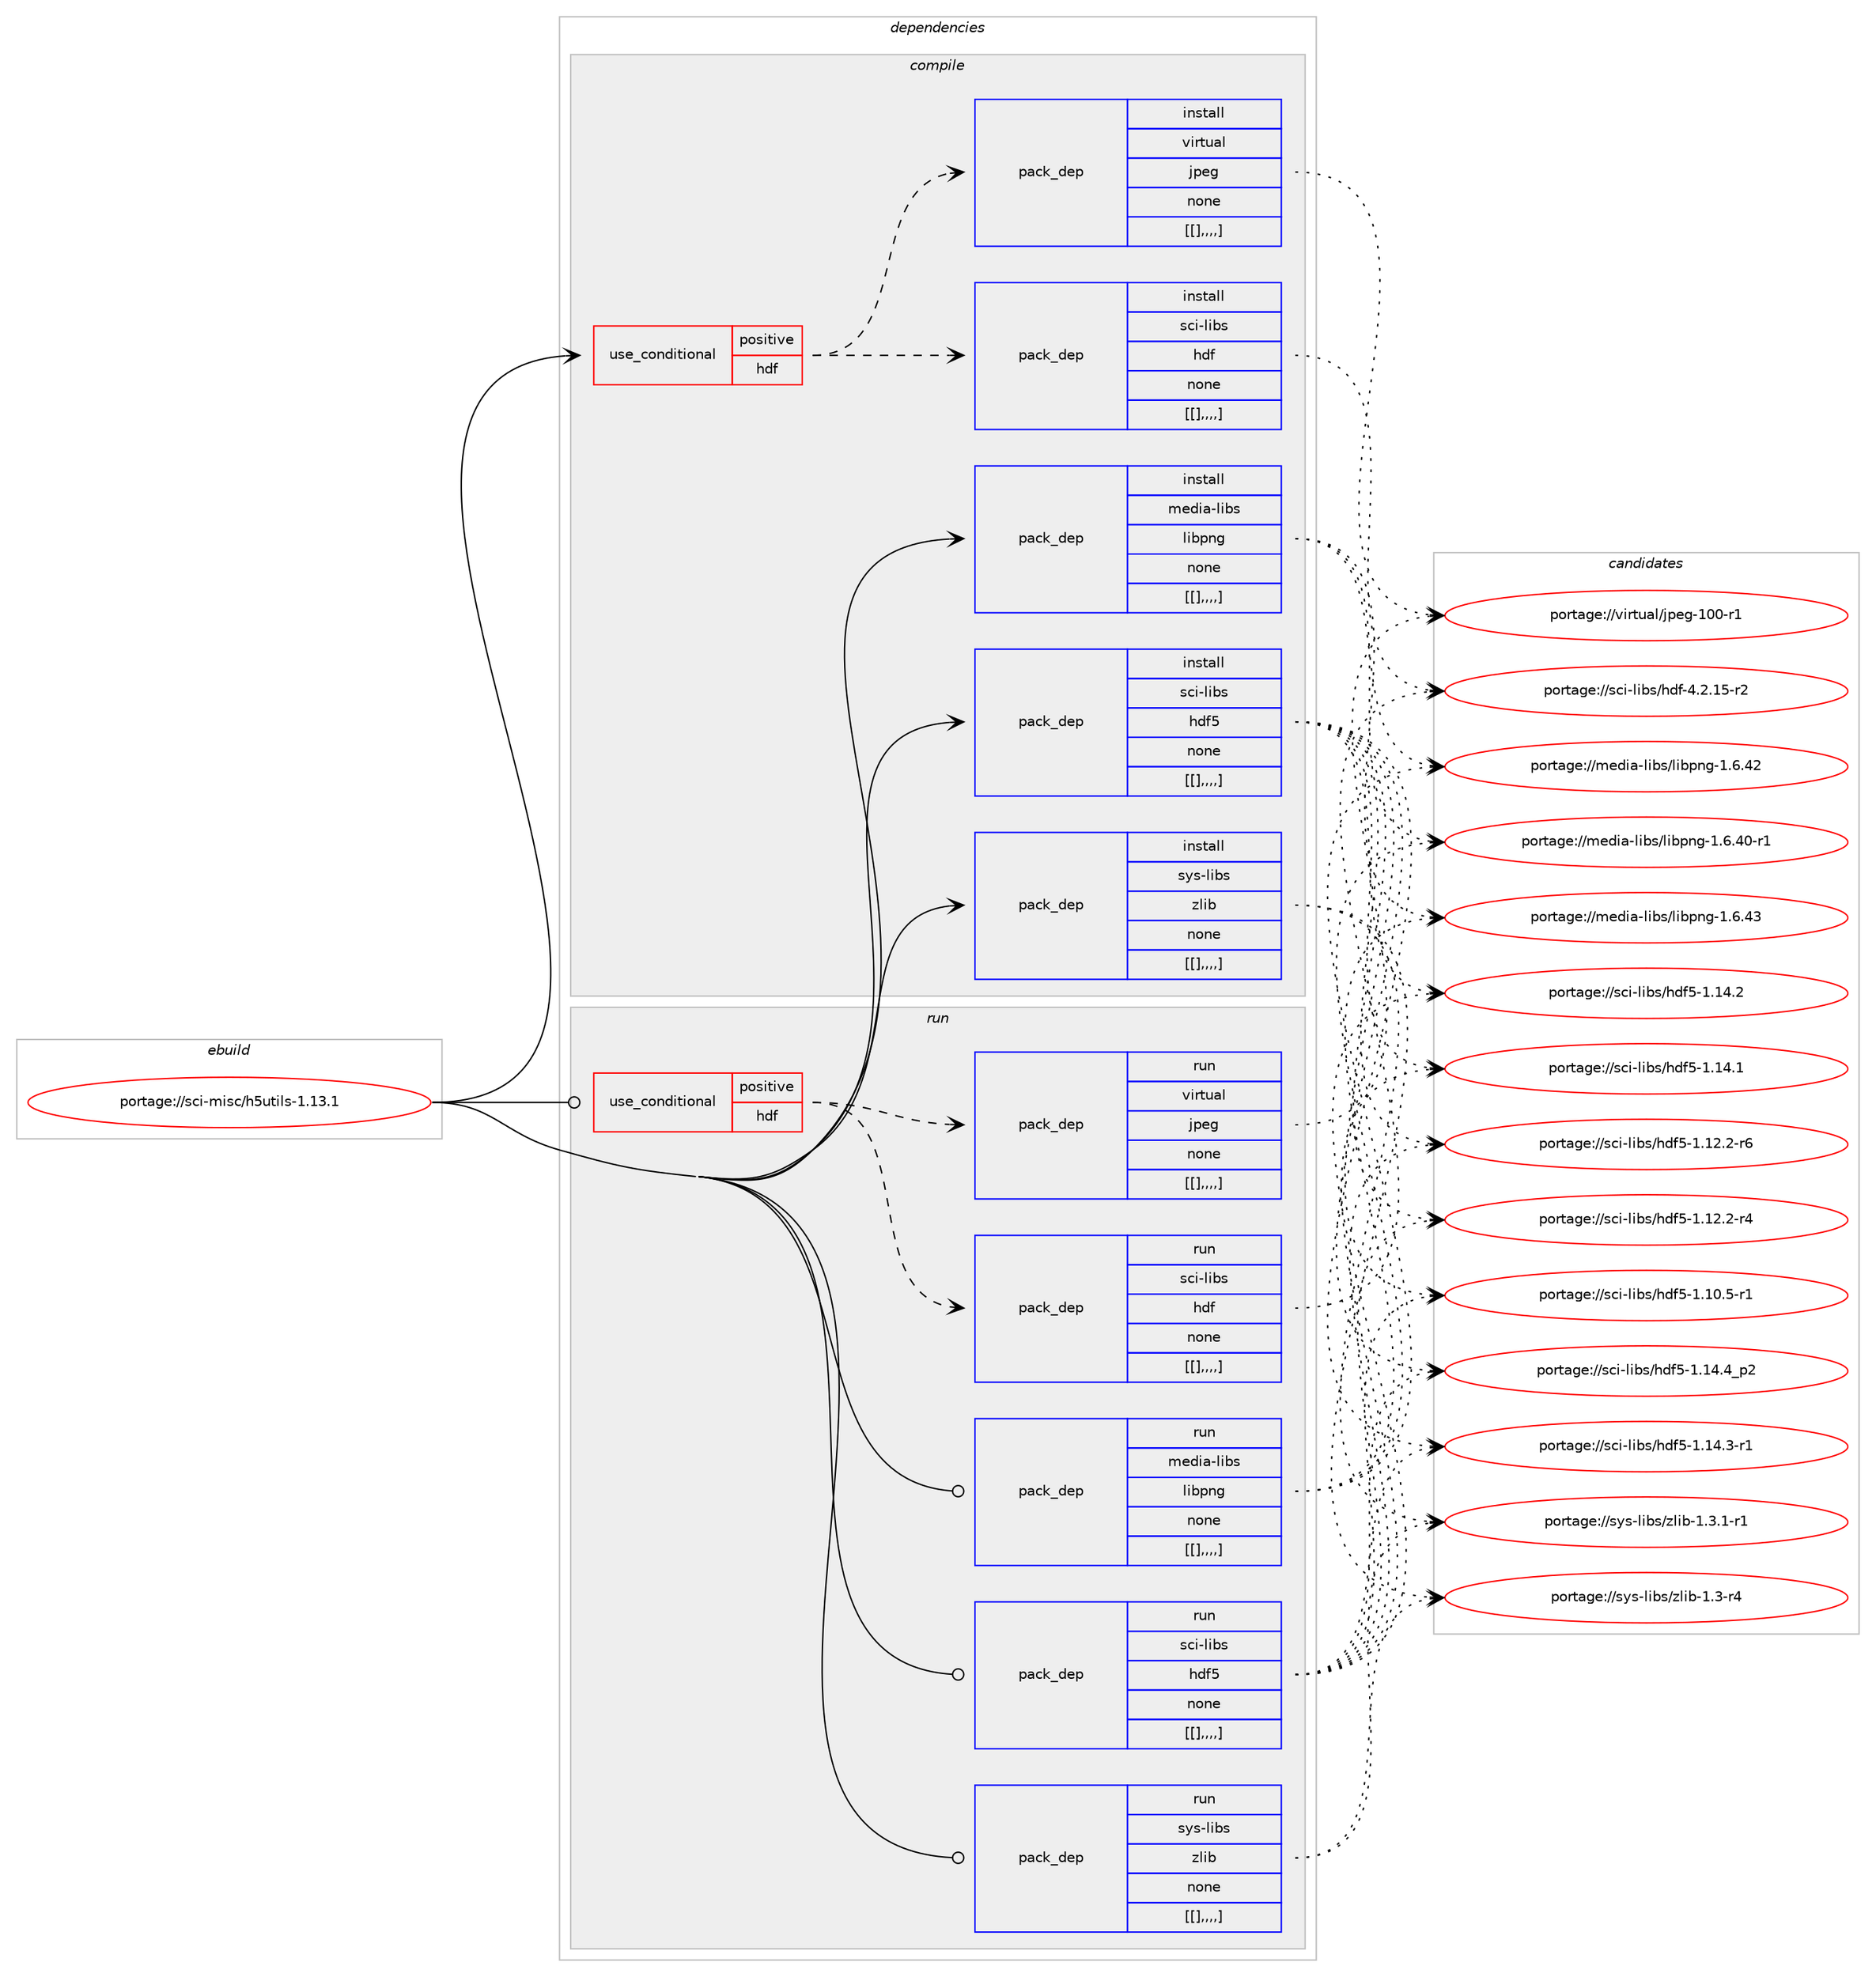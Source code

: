 digraph prolog {

# *************
# Graph options
# *************

newrank=true;
concentrate=true;
compound=true;
graph [rankdir=LR,fontname=Helvetica,fontsize=10,ranksep=1.5];#, ranksep=2.5, nodesep=0.2];
edge  [arrowhead=vee];
node  [fontname=Helvetica,fontsize=10];

# **********
# The ebuild
# **********

subgraph cluster_leftcol {
color=gray;
label=<<i>ebuild</i>>;
id [label="portage://sci-misc/h5utils-1.13.1", color=red, width=4, href="../sci-misc/h5utils-1.13.1.svg"];
}

# ****************
# The dependencies
# ****************

subgraph cluster_midcol {
color=gray;
label=<<i>dependencies</i>>;
subgraph cluster_compile {
fillcolor="#eeeeee";
style=filled;
label=<<i>compile</i>>;
subgraph cond112822 {
dependency426459 [label=<<TABLE BORDER="0" CELLBORDER="1" CELLSPACING="0" CELLPADDING="4"><TR><TD ROWSPAN="3" CELLPADDING="10">use_conditional</TD></TR><TR><TD>positive</TD></TR><TR><TD>hdf</TD></TR></TABLE>>, shape=none, color=red];
subgraph pack310598 {
dependency426460 [label=<<TABLE BORDER="0" CELLBORDER="1" CELLSPACING="0" CELLPADDING="4" WIDTH="220"><TR><TD ROWSPAN="6" CELLPADDING="30">pack_dep</TD></TR><TR><TD WIDTH="110">install</TD></TR><TR><TD>sci-libs</TD></TR><TR><TD>hdf</TD></TR><TR><TD>none</TD></TR><TR><TD>[[],,,,]</TD></TR></TABLE>>, shape=none, color=blue];
}
dependency426459:e -> dependency426460:w [weight=20,style="dashed",arrowhead="vee"];
subgraph pack310599 {
dependency426461 [label=<<TABLE BORDER="0" CELLBORDER="1" CELLSPACING="0" CELLPADDING="4" WIDTH="220"><TR><TD ROWSPAN="6" CELLPADDING="30">pack_dep</TD></TR><TR><TD WIDTH="110">install</TD></TR><TR><TD>virtual</TD></TR><TR><TD>jpeg</TD></TR><TR><TD>none</TD></TR><TR><TD>[[],,,,]</TD></TR></TABLE>>, shape=none, color=blue];
}
dependency426459:e -> dependency426461:w [weight=20,style="dashed",arrowhead="vee"];
}
id:e -> dependency426459:w [weight=20,style="solid",arrowhead="vee"];
subgraph pack310600 {
dependency426462 [label=<<TABLE BORDER="0" CELLBORDER="1" CELLSPACING="0" CELLPADDING="4" WIDTH="220"><TR><TD ROWSPAN="6" CELLPADDING="30">pack_dep</TD></TR><TR><TD WIDTH="110">install</TD></TR><TR><TD>media-libs</TD></TR><TR><TD>libpng</TD></TR><TR><TD>none</TD></TR><TR><TD>[[],,,,]</TD></TR></TABLE>>, shape=none, color=blue];
}
id:e -> dependency426462:w [weight=20,style="solid",arrowhead="vee"];
subgraph pack310601 {
dependency426463 [label=<<TABLE BORDER="0" CELLBORDER="1" CELLSPACING="0" CELLPADDING="4" WIDTH="220"><TR><TD ROWSPAN="6" CELLPADDING="30">pack_dep</TD></TR><TR><TD WIDTH="110">install</TD></TR><TR><TD>sci-libs</TD></TR><TR><TD>hdf5</TD></TR><TR><TD>none</TD></TR><TR><TD>[[],,,,]</TD></TR></TABLE>>, shape=none, color=blue];
}
id:e -> dependency426463:w [weight=20,style="solid",arrowhead="vee"];
subgraph pack310602 {
dependency426464 [label=<<TABLE BORDER="0" CELLBORDER="1" CELLSPACING="0" CELLPADDING="4" WIDTH="220"><TR><TD ROWSPAN="6" CELLPADDING="30">pack_dep</TD></TR><TR><TD WIDTH="110">install</TD></TR><TR><TD>sys-libs</TD></TR><TR><TD>zlib</TD></TR><TR><TD>none</TD></TR><TR><TD>[[],,,,]</TD></TR></TABLE>>, shape=none, color=blue];
}
id:e -> dependency426464:w [weight=20,style="solid",arrowhead="vee"];
}
subgraph cluster_compileandrun {
fillcolor="#eeeeee";
style=filled;
label=<<i>compile and run</i>>;
}
subgraph cluster_run {
fillcolor="#eeeeee";
style=filled;
label=<<i>run</i>>;
subgraph cond112823 {
dependency426465 [label=<<TABLE BORDER="0" CELLBORDER="1" CELLSPACING="0" CELLPADDING="4"><TR><TD ROWSPAN="3" CELLPADDING="10">use_conditional</TD></TR><TR><TD>positive</TD></TR><TR><TD>hdf</TD></TR></TABLE>>, shape=none, color=red];
subgraph pack310603 {
dependency426466 [label=<<TABLE BORDER="0" CELLBORDER="1" CELLSPACING="0" CELLPADDING="4" WIDTH="220"><TR><TD ROWSPAN="6" CELLPADDING="30">pack_dep</TD></TR><TR><TD WIDTH="110">run</TD></TR><TR><TD>sci-libs</TD></TR><TR><TD>hdf</TD></TR><TR><TD>none</TD></TR><TR><TD>[[],,,,]</TD></TR></TABLE>>, shape=none, color=blue];
}
dependency426465:e -> dependency426466:w [weight=20,style="dashed",arrowhead="vee"];
subgraph pack310604 {
dependency426467 [label=<<TABLE BORDER="0" CELLBORDER="1" CELLSPACING="0" CELLPADDING="4" WIDTH="220"><TR><TD ROWSPAN="6" CELLPADDING="30">pack_dep</TD></TR><TR><TD WIDTH="110">run</TD></TR><TR><TD>virtual</TD></TR><TR><TD>jpeg</TD></TR><TR><TD>none</TD></TR><TR><TD>[[],,,,]</TD></TR></TABLE>>, shape=none, color=blue];
}
dependency426465:e -> dependency426467:w [weight=20,style="dashed",arrowhead="vee"];
}
id:e -> dependency426465:w [weight=20,style="solid",arrowhead="odot"];
subgraph pack310605 {
dependency426468 [label=<<TABLE BORDER="0" CELLBORDER="1" CELLSPACING="0" CELLPADDING="4" WIDTH="220"><TR><TD ROWSPAN="6" CELLPADDING="30">pack_dep</TD></TR><TR><TD WIDTH="110">run</TD></TR><TR><TD>media-libs</TD></TR><TR><TD>libpng</TD></TR><TR><TD>none</TD></TR><TR><TD>[[],,,,]</TD></TR></TABLE>>, shape=none, color=blue];
}
id:e -> dependency426468:w [weight=20,style="solid",arrowhead="odot"];
subgraph pack310606 {
dependency426469 [label=<<TABLE BORDER="0" CELLBORDER="1" CELLSPACING="0" CELLPADDING="4" WIDTH="220"><TR><TD ROWSPAN="6" CELLPADDING="30">pack_dep</TD></TR><TR><TD WIDTH="110">run</TD></TR><TR><TD>sci-libs</TD></TR><TR><TD>hdf5</TD></TR><TR><TD>none</TD></TR><TR><TD>[[],,,,]</TD></TR></TABLE>>, shape=none, color=blue];
}
id:e -> dependency426469:w [weight=20,style="solid",arrowhead="odot"];
subgraph pack310607 {
dependency426470 [label=<<TABLE BORDER="0" CELLBORDER="1" CELLSPACING="0" CELLPADDING="4" WIDTH="220"><TR><TD ROWSPAN="6" CELLPADDING="30">pack_dep</TD></TR><TR><TD WIDTH="110">run</TD></TR><TR><TD>sys-libs</TD></TR><TR><TD>zlib</TD></TR><TR><TD>none</TD></TR><TR><TD>[[],,,,]</TD></TR></TABLE>>, shape=none, color=blue];
}
id:e -> dependency426470:w [weight=20,style="solid",arrowhead="odot"];
}
}

# **************
# The candidates
# **************

subgraph cluster_choices {
rank=same;
color=gray;
label=<<i>candidates</i>>;

subgraph choice310598 {
color=black;
nodesep=1;
choice11599105451081059811547104100102455246504649534511450 [label="portage://sci-libs/hdf-4.2.15-r2", color=red, width=4,href="../sci-libs/hdf-4.2.15-r2.svg"];
dependency426460:e -> choice11599105451081059811547104100102455246504649534511450:w [style=dotted,weight="100"];
}
subgraph choice310599 {
color=black;
nodesep=1;
choice1181051141161179710847106112101103454948484511449 [label="portage://virtual/jpeg-100-r1", color=red, width=4,href="../virtual/jpeg-100-r1.svg"];
dependency426461:e -> choice1181051141161179710847106112101103454948484511449:w [style=dotted,weight="100"];
}
subgraph choice310600 {
color=black;
nodesep=1;
choice109101100105974510810598115471081059811211010345494654465251 [label="portage://media-libs/libpng-1.6.43", color=red, width=4,href="../media-libs/libpng-1.6.43.svg"];
choice109101100105974510810598115471081059811211010345494654465250 [label="portage://media-libs/libpng-1.6.42", color=red, width=4,href="../media-libs/libpng-1.6.42.svg"];
choice1091011001059745108105981154710810598112110103454946544652484511449 [label="portage://media-libs/libpng-1.6.40-r1", color=red, width=4,href="../media-libs/libpng-1.6.40-r1.svg"];
dependency426462:e -> choice109101100105974510810598115471081059811211010345494654465251:w [style=dotted,weight="100"];
dependency426462:e -> choice109101100105974510810598115471081059811211010345494654465250:w [style=dotted,weight="100"];
dependency426462:e -> choice1091011001059745108105981154710810598112110103454946544652484511449:w [style=dotted,weight="100"];
}
subgraph choice310601 {
color=black;
nodesep=1;
choice1159910545108105981154710410010253454946495246529511250 [label="portage://sci-libs/hdf5-1.14.4_p2", color=red, width=4,href="../sci-libs/hdf5-1.14.4_p2.svg"];
choice1159910545108105981154710410010253454946495246514511449 [label="portage://sci-libs/hdf5-1.14.3-r1", color=red, width=4,href="../sci-libs/hdf5-1.14.3-r1.svg"];
choice115991054510810598115471041001025345494649524650 [label="portage://sci-libs/hdf5-1.14.2", color=red, width=4,href="../sci-libs/hdf5-1.14.2.svg"];
choice115991054510810598115471041001025345494649524649 [label="portage://sci-libs/hdf5-1.14.1", color=red, width=4,href="../sci-libs/hdf5-1.14.1.svg"];
choice1159910545108105981154710410010253454946495046504511454 [label="portage://sci-libs/hdf5-1.12.2-r6", color=red, width=4,href="../sci-libs/hdf5-1.12.2-r6.svg"];
choice1159910545108105981154710410010253454946495046504511452 [label="portage://sci-libs/hdf5-1.12.2-r4", color=red, width=4,href="../sci-libs/hdf5-1.12.2-r4.svg"];
choice1159910545108105981154710410010253454946494846534511449 [label="portage://sci-libs/hdf5-1.10.5-r1", color=red, width=4,href="../sci-libs/hdf5-1.10.5-r1.svg"];
dependency426463:e -> choice1159910545108105981154710410010253454946495246529511250:w [style=dotted,weight="100"];
dependency426463:e -> choice1159910545108105981154710410010253454946495246514511449:w [style=dotted,weight="100"];
dependency426463:e -> choice115991054510810598115471041001025345494649524650:w [style=dotted,weight="100"];
dependency426463:e -> choice115991054510810598115471041001025345494649524649:w [style=dotted,weight="100"];
dependency426463:e -> choice1159910545108105981154710410010253454946495046504511454:w [style=dotted,weight="100"];
dependency426463:e -> choice1159910545108105981154710410010253454946495046504511452:w [style=dotted,weight="100"];
dependency426463:e -> choice1159910545108105981154710410010253454946494846534511449:w [style=dotted,weight="100"];
}
subgraph choice310602 {
color=black;
nodesep=1;
choice115121115451081059811547122108105984549465146494511449 [label="portage://sys-libs/zlib-1.3.1-r1", color=red, width=4,href="../sys-libs/zlib-1.3.1-r1.svg"];
choice11512111545108105981154712210810598454946514511452 [label="portage://sys-libs/zlib-1.3-r4", color=red, width=4,href="../sys-libs/zlib-1.3-r4.svg"];
dependency426464:e -> choice115121115451081059811547122108105984549465146494511449:w [style=dotted,weight="100"];
dependency426464:e -> choice11512111545108105981154712210810598454946514511452:w [style=dotted,weight="100"];
}
subgraph choice310603 {
color=black;
nodesep=1;
choice11599105451081059811547104100102455246504649534511450 [label="portage://sci-libs/hdf-4.2.15-r2", color=red, width=4,href="../sci-libs/hdf-4.2.15-r2.svg"];
dependency426466:e -> choice11599105451081059811547104100102455246504649534511450:w [style=dotted,weight="100"];
}
subgraph choice310604 {
color=black;
nodesep=1;
choice1181051141161179710847106112101103454948484511449 [label="portage://virtual/jpeg-100-r1", color=red, width=4,href="../virtual/jpeg-100-r1.svg"];
dependency426467:e -> choice1181051141161179710847106112101103454948484511449:w [style=dotted,weight="100"];
}
subgraph choice310605 {
color=black;
nodesep=1;
choice109101100105974510810598115471081059811211010345494654465251 [label="portage://media-libs/libpng-1.6.43", color=red, width=4,href="../media-libs/libpng-1.6.43.svg"];
choice109101100105974510810598115471081059811211010345494654465250 [label="portage://media-libs/libpng-1.6.42", color=red, width=4,href="../media-libs/libpng-1.6.42.svg"];
choice1091011001059745108105981154710810598112110103454946544652484511449 [label="portage://media-libs/libpng-1.6.40-r1", color=red, width=4,href="../media-libs/libpng-1.6.40-r1.svg"];
dependency426468:e -> choice109101100105974510810598115471081059811211010345494654465251:w [style=dotted,weight="100"];
dependency426468:e -> choice109101100105974510810598115471081059811211010345494654465250:w [style=dotted,weight="100"];
dependency426468:e -> choice1091011001059745108105981154710810598112110103454946544652484511449:w [style=dotted,weight="100"];
}
subgraph choice310606 {
color=black;
nodesep=1;
choice1159910545108105981154710410010253454946495246529511250 [label="portage://sci-libs/hdf5-1.14.4_p2", color=red, width=4,href="../sci-libs/hdf5-1.14.4_p2.svg"];
choice1159910545108105981154710410010253454946495246514511449 [label="portage://sci-libs/hdf5-1.14.3-r1", color=red, width=4,href="../sci-libs/hdf5-1.14.3-r1.svg"];
choice115991054510810598115471041001025345494649524650 [label="portage://sci-libs/hdf5-1.14.2", color=red, width=4,href="../sci-libs/hdf5-1.14.2.svg"];
choice115991054510810598115471041001025345494649524649 [label="portage://sci-libs/hdf5-1.14.1", color=red, width=4,href="../sci-libs/hdf5-1.14.1.svg"];
choice1159910545108105981154710410010253454946495046504511454 [label="portage://sci-libs/hdf5-1.12.2-r6", color=red, width=4,href="../sci-libs/hdf5-1.12.2-r6.svg"];
choice1159910545108105981154710410010253454946495046504511452 [label="portage://sci-libs/hdf5-1.12.2-r4", color=red, width=4,href="../sci-libs/hdf5-1.12.2-r4.svg"];
choice1159910545108105981154710410010253454946494846534511449 [label="portage://sci-libs/hdf5-1.10.5-r1", color=red, width=4,href="../sci-libs/hdf5-1.10.5-r1.svg"];
dependency426469:e -> choice1159910545108105981154710410010253454946495246529511250:w [style=dotted,weight="100"];
dependency426469:e -> choice1159910545108105981154710410010253454946495246514511449:w [style=dotted,weight="100"];
dependency426469:e -> choice115991054510810598115471041001025345494649524650:w [style=dotted,weight="100"];
dependency426469:e -> choice115991054510810598115471041001025345494649524649:w [style=dotted,weight="100"];
dependency426469:e -> choice1159910545108105981154710410010253454946495046504511454:w [style=dotted,weight="100"];
dependency426469:e -> choice1159910545108105981154710410010253454946495046504511452:w [style=dotted,weight="100"];
dependency426469:e -> choice1159910545108105981154710410010253454946494846534511449:w [style=dotted,weight="100"];
}
subgraph choice310607 {
color=black;
nodesep=1;
choice115121115451081059811547122108105984549465146494511449 [label="portage://sys-libs/zlib-1.3.1-r1", color=red, width=4,href="../sys-libs/zlib-1.3.1-r1.svg"];
choice11512111545108105981154712210810598454946514511452 [label="portage://sys-libs/zlib-1.3-r4", color=red, width=4,href="../sys-libs/zlib-1.3-r4.svg"];
dependency426470:e -> choice115121115451081059811547122108105984549465146494511449:w [style=dotted,weight="100"];
dependency426470:e -> choice11512111545108105981154712210810598454946514511452:w [style=dotted,weight="100"];
}
}

}

